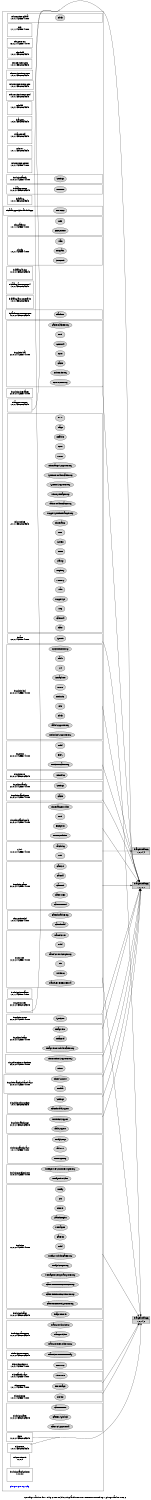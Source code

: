 digraph configuration {
    size="7.5,10";
    rankdir=LR;
    ranksep=".50 equally";
    concentrate=true;
    compound=true;
    label="\nConfiguration for ti.ipc.tests/bin/ti_platforms_evmDRA7XX_dsp1/ping_tasks.xe66"
  node [font=Helvetica, fontsize=14, fontcolor=black];  subgraph cluster0 {label=""; __cfg [label="ping_rpmsg.cfg", color=white, fontcolor=blue];
    node [font=Helvetica, fontsize=10];    subgraph cluster1 {
        label="";
        xdc_services_global__top [shape=box,label="xdc.services.global\n1,0,0,1442558741000", color=white];
        xdc_services_global__bot [shape=point,label="", style=invis];
        xdc_services_global_Clock [style=filled,fillcolor=lightgray, label="Clock"];
        xdc_services_global__top -> xdc_services_global_Clock[style=invis];
        xdc_services_global_Clock -> xdc_services_global__bot[style=invis];
    }
    subgraph cluster2 {
        label="";
        xdc__top [shape=box,label="xdc\n1,1,1,1442558741000", color=white];
        xdc__bot [shape=point,label="", style=invis];
    }
    subgraph cluster3 {
        label="";
        xdc_corevers__top [shape=box,label="xdc.corevers\n16,0,2,1442558741000", color=white];
    }
    subgraph cluster4 {
        label="";
        xdc_shelf__top [shape=box,label="xdc.shelf\n1,0,0,1435020649348", color=white];
    }
    subgraph cluster5 {
        label="";
        xdc_services_spec__top [shape=box,label="xdc.services.spec\n1,0,0,1435020649348", color=white];
    }
    subgraph cluster6 {
        label="";
        xdc_services_intern_xsr__top [shape=box,label="xdc.services.intern.xsr\n1,0,0,1435020649348", color=white];
    }
    subgraph cluster7 {
        label="";
        xdc_services_intern_gen__top [shape=box,label="xdc.services.intern.gen\n1,0,0,1435020649348", color=white];
    }
    subgraph cluster8 {
        label="";
        xdc_services_intern_cmd__top [shape=box,label="xdc.services.intern.cmd\n1,0,0,1435020649348", color=white];
    }
    subgraph cluster9 {
        label="";
        xdc_bld__top [shape=box,label="xdc.bld\n1,0,2,1435020649348", color=white];
        xdc_bld__bot [shape=point,label="", style=invis];
    }
    subgraph cluster10 {
        label="";
        ti_targets__top [shape=box,label="ti.targets\n1,0,3,1435020649348", color=white];
        ti_targets__bot [shape=point,label="", style=invis];
    }
    subgraph cluster11 {
        label="";
        ti_targets_elf__top [shape=box,label="ti.targets.elf\n1,0,0,1435020649348", color=white];
        ti_targets_elf__bot [shape=point,label="", style=invis];
    }
    subgraph cluster12 {
        label="";
        xdc_rov__top [shape=box,label="xdc.rov\n1,0,1,1435020649348", color=white];
        xdc_rov__bot [shape=point,label="", style=invis];
    }
    subgraph cluster13 {
        label="";
        xdc_services_getset__top [shape=box,label="xdc.services.getset\n1,0,0,1442558741000", color=white];
        xdc_services_getset__bot [shape=point,label="", style=invis];
    }
    subgraph cluster14 {
        label="";
        ti_sdo_ipc_family__top [shape=box,label="ti.sdo.ipc.family\n1,0,0,0,1442558741000", color=white];
        ti_sdo_ipc_family__bot [shape=point,label="", style=invis];
        ti_sdo_ipc_family_Settings [style=filled,fillcolor=lightgray, label="Settings"];
        ti_sdo_ipc_family__top -> ti_sdo_ipc_family_Settings[style=invis];
        ti_sdo_ipc_family_Settings -> ti_sdo_ipc_family__bot[style=invis];
    }
    subgraph cluster15 {
        label="";
        ti_catalog_c6000__top [shape=box,label="ti.catalog.c6000\n1,0,0,0,1435020649348", color=white];
        ti_catalog_c6000__bot [shape=point,label="", style=invis];
        ti_catalog_c6000_DRA7XX [style=filled,fillcolor=lightgray, label="DRA7XX"];
        ti_catalog_c6000__top -> ti_catalog_c6000_DRA7XX[style=invis];
        ti_catalog_c6000_DRA7XX -> ti_catalog_c6000__bot[style=invis];
    }
    subgraph cluster16 {
        label="";
        ti_catalog__top [shape=box,label="ti.catalog\n1,0,0,1435020649348", color=white];
    }
    subgraph cluster17 {
        label="";
        ti_catalog_peripherals_hdvicp2__top [shape=box,label="ti.catalog.peripherals.hdvicp2\n", color=white];
        ti_catalog_peripherals_hdvicp2__bot [shape=point,label="", style=invis];
        ti_catalog_peripherals_hdvicp2_HDVICP2 [style=filled,fillcolor=lightgray, label="HDVICP2"];
        ti_catalog_peripherals_hdvicp2__top -> ti_catalog_peripherals_hdvicp2_HDVICP2[style=invis];
        ti_catalog_peripherals_hdvicp2_HDVICP2 -> ti_catalog_peripherals_hdvicp2__bot[style=invis];
    }
    subgraph cluster18 {
        label="";
        xdc_platform__top [shape=box,label="xdc.platform\n1,0,1,1442558741000", color=white];
        xdc_platform__bot [shape=point,label="", style=invis];
        xdc_platform_ExeContext [style=filled,fillcolor=lightgray, label="ExeContext"];
        xdc_platform__top -> xdc_platform_ExeContext[style=invis];
        xdc_platform_ExeContext -> xdc_platform__bot[style=invis];
        xdc_platform_Utils [style=filled,fillcolor=lightgray, label="Utils"];
        xdc_platform__top -> xdc_platform_Utils[style=invis];
        xdc_platform_Utils -> xdc_platform__bot[style=invis];
    }
    subgraph cluster19 {
        label="";
        xdc_cfg__top [shape=box,label="xdc.cfg\n1,0,2,1442558741000", color=white];
        xdc_cfg__bot [shape=point,label="", style=invis];
        xdc_cfg_Program [style=filled,fillcolor=lightgray, label="Program"];
        xdc_cfg__top -> xdc_cfg_Program[style=invis];
        xdc_cfg_Program -> xdc_cfg__bot[style=invis];
        xdc_cfg_Main [style=filled,fillcolor=lightgray, label="Main"];
        xdc_cfg__top -> xdc_cfg_Main[style=invis];
        xdc_cfg_Main -> xdc_cfg__bot[style=invis];
        xdc_cfg_SourceDir [style=filled,fillcolor=lightgray, label="SourceDir"];
        xdc_cfg__top -> xdc_cfg_SourceDir[style=invis];
        xdc_cfg_SourceDir -> xdc_cfg__bot[style=invis];
    }
    subgraph cluster20 {
        label="";
        ti_catalog_arp32__top [shape=box,label="ti.catalog.arp32\n1,0,0,0,1435020649348", color=white];
        ti_catalog_arp32__bot [shape=point,label="", style=invis];
    }
    subgraph cluster21 {
        label="";
        ti_catalog_arm_cortexm4__top [shape=box,label="ti.catalog.arm.cortexm4\n1,0,0,1435020649348", color=white];
        ti_catalog_arm_cortexm4__bot [shape=point,label="", style=invis];
    }
    subgraph cluster22 {
        label="";
        ti_catalog_arm_cortexa15__top [shape=box,label="ti.catalog.arm.cortexa15\n1,0,0,1435020649348", color=white];
        ti_catalog_arm_cortexa15__bot [shape=point,label="", style=invis];
    }
    subgraph cluster23 {
        label="";
        ti_platforms_evmDRA7XX__top [shape=box,label="ti.platforms.evmDRA7XX\n1,0,0,0,1435020649348", color=white];
        ti_platforms_evmDRA7XX__bot [shape=point,label="", style=invis];
        ti_platforms_evmDRA7XX_Platform [style=filled,fillcolor=lightgray, label="Platform"];
        ti_platforms_evmDRA7XX__top -> ti_platforms_evmDRA7XX_Platform[style=invis];
        ti_platforms_evmDRA7XX_Platform -> ti_platforms_evmDRA7XX__bot[style=invis];
    }
    subgraph cluster24 {
        label="";
        ti_sysbios_hal__top [shape=box,label="ti.sysbios.hal\n2,0,0,0,1442558741000", color=white];
        ti_sysbios_hal__bot [shape=point,label="", style=invis];
        ti_sysbios_hal_Cache [style=filled,fillcolor=lightgray, label="Cache"];
        ti_sysbios_hal__top -> ti_sysbios_hal_Cache[style=invis];
        ti_sysbios_hal_Cache -> ti_sysbios_hal__bot[style=invis];
        ti_sysbios_hal_Core [style=filled,fillcolor=lightgray, label="Core"];
        ti_sysbios_hal__top -> ti_sysbios_hal_Core[style=invis];
        ti_sysbios_hal_Core -> ti_sysbios_hal__bot[style=invis];
        ti_sysbios_hal_CoreNull [style=filled,fillcolor=lightgray, label="CoreNull"];
        ti_sysbios_hal__top -> ti_sysbios_hal_CoreNull[style=invis];
        ti_sysbios_hal_CoreNull -> ti_sysbios_hal__bot[style=invis];
        ti_sysbios_hal_Hwi [style=filled,fillcolor=lightgray, label="Hwi"];
        ti_sysbios_hal__top -> ti_sysbios_hal_Hwi[style=invis];
        ti_sysbios_hal_Hwi -> ti_sysbios_hal__bot[style=invis];
        ti_sysbios_hal_Cache_CacheProxy [style=filled,fillcolor=lightgray, label="Cache_CacheProxy"];
        ti_sysbios_hal__top -> ti_sysbios_hal_Cache_CacheProxy[style=invis];
        ti_sysbios_hal_Cache_CacheProxy -> ti_sysbios_hal__bot[style=invis];
        ti_sysbios_hal_Core_CoreProxy [style=filled,fillcolor=lightgray, label="Core_CoreProxy"];
        ti_sysbios_hal__top -> ti_sysbios_hal_Core_CoreProxy[style=invis];
        ti_sysbios_hal_Core_CoreProxy -> ti_sysbios_hal__bot[style=invis];
        ti_sysbios_hal_Hwi_HwiProxy [style=filled,fillcolor=lightgray, label="Hwi_HwiProxy"];
        ti_sysbios_hal__top -> ti_sysbios_hal_Hwi_HwiProxy[style=invis];
        ti_sysbios_hal_Hwi_HwiProxy -> ti_sysbios_hal__bot[style=invis];
    }
    subgraph cluster25 {
        label="";
        ti_sysbios_interfaces__top [shape=box,label="ti.sysbios.interfaces\n2,0,0,0,1442558741000", color=white];
    }
    subgraph cluster26 {
        label="";
        xdc_runtime__top [shape=box,label="xdc.runtime\n2,1,0,1435020649348", color=white];
        xdc_runtime__bot [shape=point,label="", style=invis];
        xdc_runtime_Assert [style=filled,fillcolor=lightgray, label="Assert"];
        xdc_runtime__top -> xdc_runtime_Assert[style=invis];
        xdc_runtime_Assert -> xdc_runtime__bot[style=invis];
        xdc_runtime_Core [style=filled,fillcolor=lightgray, label="Core"];
        xdc_runtime__top -> xdc_runtime_Core[style=invis];
        xdc_runtime_Core -> xdc_runtime__bot[style=invis];
        xdc_runtime_Defaults [style=filled,fillcolor=lightgray, label="Defaults"];
        xdc_runtime__top -> xdc_runtime_Defaults[style=invis];
        xdc_runtime_Defaults -> xdc_runtime__bot[style=invis];
        xdc_runtime_Diags [style=filled,fillcolor=lightgray, label="Diags"];
        xdc_runtime__top -> xdc_runtime_Diags[style=invis];
        xdc_runtime_Diags -> xdc_runtime__bot[style=invis];
        xdc_runtime_Error [style=filled,fillcolor=lightgray, label="Error"];
        xdc_runtime__top -> xdc_runtime_Error[style=invis];
        xdc_runtime_Error -> xdc_runtime__bot[style=invis];
        xdc_runtime_Gate [style=filled,fillcolor=lightgray, label="Gate"];
        xdc_runtime__top -> xdc_runtime_Gate[style=invis];
        xdc_runtime_Gate -> xdc_runtime__bot[style=invis];
        xdc_runtime_GateNull [style=filled,fillcolor=lightgray, label="GateNull"];
        xdc_runtime__top -> xdc_runtime_GateNull[style=invis];
        xdc_runtime_GateNull -> xdc_runtime__bot[style=invis];
        xdc_runtime_Log [style=filled,fillcolor=lightgray, label="Log"];
        xdc_runtime__top -> xdc_runtime_Log[style=invis];
        xdc_runtime_Log -> xdc_runtime__bot[style=invis];
        xdc_runtime_LoggerSys [style=filled,fillcolor=lightgray, label="LoggerSys"];
        xdc_runtime__top -> xdc_runtime_LoggerSys[style=invis];
        xdc_runtime_LoggerSys -> xdc_runtime__bot[style=invis];
        xdc_runtime_Main [style=filled,fillcolor=lightgray, label="Main"];
        xdc_runtime__top -> xdc_runtime_Main[style=invis];
        xdc_runtime_Main -> xdc_runtime__bot[style=invis];
        xdc_runtime_Memory [style=filled,fillcolor=lightgray, label="Memory"];
        xdc_runtime__top -> xdc_runtime_Memory[style=invis];
        xdc_runtime_Memory -> xdc_runtime__bot[style=invis];
        xdc_runtime_Registry [style=filled,fillcolor=lightgray, label="Registry"];
        xdc_runtime__top -> xdc_runtime_Registry[style=invis];
        xdc_runtime_Registry -> xdc_runtime__bot[style=invis];
        xdc_runtime_Startup [style=filled,fillcolor=lightgray, label="Startup"];
        xdc_runtime__top -> xdc_runtime_Startup[style=invis];
        xdc_runtime_Startup -> xdc_runtime__bot[style=invis];
        xdc_runtime_Reset [style=filled,fillcolor=lightgray, label="Reset"];
        xdc_runtime__top -> xdc_runtime_Reset[style=invis];
        xdc_runtime_Reset -> xdc_runtime__bot[style=invis];
        xdc_runtime_System [style=filled,fillcolor=lightgray, label="System"];
        xdc_runtime__top -> xdc_runtime_System[style=invis];
        xdc_runtime_System -> xdc_runtime__bot[style=invis];
        xdc_runtime_Text [style=filled,fillcolor=lightgray, label="Text"];
        xdc_runtime__top -> xdc_runtime_Text[style=invis];
        xdc_runtime_Text -> xdc_runtime__bot[style=invis];
        xdc_runtime_Timestamp [style=filled,fillcolor=lightgray, label="Timestamp"];
        xdc_runtime__top -> xdc_runtime_Timestamp[style=invis];
        xdc_runtime_Timestamp -> xdc_runtime__bot[style=invis];
        xdc_runtime_LoggerSys_TimestampProxy [style=filled,fillcolor=lightgray, label="LoggerSys_TimestampProxy"];
        xdc_runtime__top -> xdc_runtime_LoggerSys_TimestampProxy[style=invis];
        xdc_runtime_LoggerSys_TimestampProxy -> xdc_runtime__bot[style=invis];
        xdc_runtime_Main_Module_GateProxy [style=filled,fillcolor=lightgray, label="Main_Module_GateProxy"];
        xdc_runtime__top -> xdc_runtime_Main_Module_GateProxy[style=invis];
        xdc_runtime_Main_Module_GateProxy -> xdc_runtime__bot[style=invis];
        xdc_runtime_Memory_HeapProxy [style=filled,fillcolor=lightgray, label="Memory_HeapProxy"];
        xdc_runtime__top -> xdc_runtime_Memory_HeapProxy[style=invis];
        xdc_runtime_Memory_HeapProxy -> xdc_runtime__bot[style=invis];
        xdc_runtime_System_SupportProxy [style=filled,fillcolor=lightgray, label="System_SupportProxy"];
        xdc_runtime__top -> xdc_runtime_System_SupportProxy[style=invis];
        xdc_runtime_System_SupportProxy -> xdc_runtime__bot[style=invis];
        xdc_runtime_System_Module_GateProxy [style=filled,fillcolor=lightgray, label="System_Module_GateProxy"];
        xdc_runtime__top -> xdc_runtime_System_Module_GateProxy[style=invis];
        xdc_runtime_System_Module_GateProxy -> xdc_runtime__bot[style=invis];
        xdc_runtime_Timestamp_SupportProxy [style=filled,fillcolor=lightgray, label="Timestamp_SupportProxy"];
        xdc_runtime__top -> xdc_runtime_Timestamp_SupportProxy[style=invis];
        xdc_runtime_Timestamp_SupportProxy -> xdc_runtime__bot[style=invis];
    }
    subgraph cluster27 {
        label="";
        ti_trace__top [shape=box,label="ti.trace\n0,0,0,1442558741000", color=white];
        ti_trace__bot [shape=point,label="", style=invis];
        ti_trace_SysMin [style=filled,fillcolor=lightgray, label="SysMin"];
        ti_trace__top -> ti_trace_SysMin[style=invis];
        ti_trace_SysMin -> ti_trace__bot[style=invis];
    }
    subgraph cluster28 {
        label="";
        ti_sysbios_knl__top [shape=box,label="ti.sysbios.knl\n2,0,0,0,1442558741000", color=white];
        ti_sysbios_knl__bot [shape=point,label="", style=invis];
        ti_sysbios_knl_Clock [style=filled,fillcolor=lightgray, label="Clock"];
        ti_sysbios_knl__top -> ti_sysbios_knl_Clock[style=invis];
        ti_sysbios_knl_Clock -> ti_sysbios_knl__bot[style=invis];
        ti_sysbios_knl_Idle [style=filled,fillcolor=lightgray, label="Idle"];
        ti_sysbios_knl__top -> ti_sysbios_knl_Idle[style=invis];
        ti_sysbios_knl_Idle -> ti_sysbios_knl__bot[style=invis];
        ti_sysbios_knl_Intrinsics [style=filled,fillcolor=lightgray, label="Intrinsics"];
        ti_sysbios_knl__top -> ti_sysbios_knl_Intrinsics[style=invis];
        ti_sysbios_knl_Intrinsics -> ti_sysbios_knl__bot[style=invis];
        ti_sysbios_knl_Queue [style=filled,fillcolor=lightgray, label="Queue"];
        ti_sysbios_knl__top -> ti_sysbios_knl_Queue[style=invis];
        ti_sysbios_knl_Queue -> ti_sysbios_knl__bot[style=invis];
        ti_sysbios_knl_Semaphore [style=filled,fillcolor=lightgray, label="Semaphore"];
        ti_sysbios_knl__top -> ti_sysbios_knl_Semaphore[style=invis];
        ti_sysbios_knl_Semaphore -> ti_sysbios_knl__bot[style=invis];
        ti_sysbios_knl_Swi [style=filled,fillcolor=lightgray, label="Swi"];
        ti_sysbios_knl__top -> ti_sysbios_knl_Swi[style=invis];
        ti_sysbios_knl_Swi -> ti_sysbios_knl__bot[style=invis];
        ti_sysbios_knl_Task [style=filled,fillcolor=lightgray, label="Task"];
        ti_sysbios_knl__top -> ti_sysbios_knl_Task[style=invis];
        ti_sysbios_knl_Task -> ti_sysbios_knl__bot[style=invis];
        ti_sysbios_knl_Clock_TimerProxy [style=filled,fillcolor=lightgray, label="Clock_TimerProxy"];
        ti_sysbios_knl__top -> ti_sysbios_knl_Clock_TimerProxy[style=invis];
        ti_sysbios_knl_Clock_TimerProxy -> ti_sysbios_knl__bot[style=invis];
        ti_sysbios_knl_Intrinsics_SupportProxy [style=filled,fillcolor=lightgray, label="Intrinsics_SupportProxy"];
        ti_sysbios_knl__top -> ti_sysbios_knl_Intrinsics_SupportProxy[style=invis];
        ti_sysbios_knl_Intrinsics_SupportProxy -> ti_sysbios_knl__bot[style=invis];
        ti_sysbios_knl_Task_SupportProxy [style=filled,fillcolor=lightgray, label="Task_SupportProxy"];
        ti_sysbios_knl__top -> ti_sysbios_knl_Task_SupportProxy[style=invis];
        ti_sysbios_knl_Task_SupportProxy -> ti_sysbios_knl__bot[style=invis];
    }
    subgraph cluster29 {
        label="";
        ti_sysbios__top [shape=box,label="ti.sysbios\n2,0,0,0,1442558741000", color=white];
        ti_sysbios__bot [shape=point,label="", style=invis];
        ti_sysbios_BIOS [style=filled,fillcolor=lightgray, label="BIOS"];
        ti_sysbios__top -> ti_sysbios_BIOS[style=invis];
        ti_sysbios_BIOS -> ti_sysbios__bot[style=invis];
        ti_sysbios_Build [style=filled,fillcolor=lightgray, label="Build"];
        ti_sysbios__top -> ti_sysbios_Build[style=invis];
        ti_sysbios_Build -> ti_sysbios__bot[style=invis];
        ti_sysbios_BIOS_RtsGateProxy [style=filled,fillcolor=lightgray, label="BIOS_RtsGateProxy"];
        ti_sysbios__top -> ti_sysbios_BIOS_RtsGateProxy[style=invis];
        ti_sysbios_BIOS_RtsGateProxy -> ti_sysbios__bot[style=invis];
    }
    subgraph cluster30 {
        label="";
        ti_sysbios_rts__top [shape=box,label="ti.sysbios.rts\n2,0,0,0,1435020649348", color=white];
        ti_sysbios_rts__bot [shape=point,label="", style=invis];
        ti_sysbios_rts_MemAlloc [style=filled,fillcolor=lightgray, label="MemAlloc"];
        ti_sysbios_rts__top -> ti_sysbios_rts_MemAlloc[style=invis];
        ti_sysbios_rts_MemAlloc -> ti_sysbios_rts__bot[style=invis];
    }
    subgraph cluster31 {
        label="";
        ti_sysbios_family__top [shape=box,label="ti.sysbios.family\n2,0,0,0,1442558741000", color=white];
        ti_sysbios_family__bot [shape=point,label="", style=invis];
        ti_sysbios_family_Settings [style=filled,fillcolor=lightgray, label="Settings"];
        ti_sysbios_family__top -> ti_sysbios_family_Settings[style=invis];
        ti_sysbios_family_Settings -> ti_sysbios_family__bot[style=invis];
    }
    subgraph cluster32 {
        label="";
        ti_targets_rts6000__top [shape=box,label="ti.targets.rts6000\n1,0,0,1435020649348", color=white];
        ti_targets_rts6000__bot [shape=point,label="", style=invis];
    }
    subgraph cluster33 {
        label="";
        ti_sysbios_family_c66__top [shape=box,label="ti.sysbios.family.c66\n2,0,0,0,1442558741000", color=white];
        ti_sysbios_family_c66__bot [shape=point,label="", style=invis];
        ti_sysbios_family_c66_Cache [style=filled,fillcolor=lightgray, label="Cache"];
        ti_sysbios_family_c66__top -> ti_sysbios_family_c66_Cache[style=invis];
        ti_sysbios_family_c66_Cache -> ti_sysbios_family_c66__bot[style=invis];
    }
    subgraph cluster34 {
        label="";
        ti_sysbios_family_c64p__top [shape=box,label="ti.sysbios.family.c64p\n2,0,0,0,1442558741000", color=white];
        ti_sysbios_family_c64p__bot [shape=point,label="", style=invis];
        ti_sysbios_family_c64p_EventCombiner [style=filled,fillcolor=lightgray, label="EventCombiner"];
        ti_sysbios_family_c64p__top -> ti_sysbios_family_c64p_EventCombiner[style=invis];
        ti_sysbios_family_c64p_EventCombiner -> ti_sysbios_family_c64p__bot[style=invis];
        ti_sysbios_family_c64p_Exception [style=filled,fillcolor=lightgray, label="Exception"];
        ti_sysbios_family_c64p__top -> ti_sysbios_family_c64p_Exception[style=invis];
        ti_sysbios_family_c64p_Exception -> ti_sysbios_family_c64p__bot[style=invis];
        ti_sysbios_family_c64p_Hwi [style=filled,fillcolor=lightgray, label="Hwi"];
        ti_sysbios_family_c64p__top -> ti_sysbios_family_c64p_Hwi[style=invis];
        ti_sysbios_family_c64p_Hwi -> ti_sysbios_family_c64p__bot[style=invis];
        ti_sysbios_family_c64p_TimestampProvider [style=filled,fillcolor=lightgray, label="TimestampProvider"];
        ti_sysbios_family_c64p__top -> ti_sysbios_family_c64p_TimestampProvider[style=invis];
        ti_sysbios_family_c64p_TimestampProvider -> ti_sysbios_family_c64p__bot[style=invis];
    }
    subgraph cluster35 {
        label="";
        ti_deh__top [shape=box,label="ti.deh\n1,0,0,0,1442558741000", color=white];
        ti_deh__bot [shape=point,label="", style=invis];
        ti_deh_Deh [style=filled,fillcolor=lightgray, label="Deh"];
        ti_deh__top -> ti_deh_Deh[style=invis];
        ti_deh_Deh -> ti_deh__bot[style=invis];
        ti_deh_Watchdog [style=filled,fillcolor=lightgray, label="Watchdog"];
        ti_deh__top -> ti_deh_Watchdog[style=invis];
        ti_deh_Watchdog -> ti_deh__bot[style=invis];
    }
    subgraph cluster36 {
        label="";
        ti_sysbios_gates__top [shape=box,label="ti.sysbios.gates\n2,0,0,0,1442558741000", color=white];
        ti_sysbios_gates__bot [shape=point,label="", style=invis];
        ti_sysbios_gates_GateHwi [style=filled,fillcolor=lightgray, label="GateHwi"];
        ti_sysbios_gates__top -> ti_sysbios_gates_GateHwi[style=invis];
        ti_sysbios_gates_GateHwi -> ti_sysbios_gates__bot[style=invis];
        ti_sysbios_gates_GateAll [style=filled,fillcolor=lightgray, label="GateAll"];
        ti_sysbios_gates__top -> ti_sysbios_gates_GateAll[style=invis];
        ti_sysbios_gates_GateAll -> ti_sysbios_gates__bot[style=invis];
        ti_sysbios_gates_GateSwi [style=filled,fillcolor=lightgray, label="GateSwi"];
        ti_sysbios_gates__top -> ti_sysbios_gates_GateSwi[style=invis];
        ti_sysbios_gates_GateSwi -> ti_sysbios_gates__bot[style=invis];
        ti_sysbios_gates_GateMutexPri [style=filled,fillcolor=lightgray, label="GateMutexPri"];
        ti_sysbios_gates__top -> ti_sysbios_gates_GateMutexPri[style=invis];
        ti_sysbios_gates_GateMutexPri -> ti_sysbios_gates__bot[style=invis];
        ti_sysbios_gates_GateMutex [style=filled,fillcolor=lightgray, label="GateMutex"];
        ti_sysbios_gates__top -> ti_sysbios_gates_GateMutex[style=invis];
        ti_sysbios_gates_GateMutex -> ti_sysbios_gates__bot[style=invis];
    }
    subgraph cluster37 {
        label="";
        xdc_runtime_knl__top [shape=box,label="xdc.runtime.knl\n1,0,0,1442558741000", color=white];
        xdc_runtime_knl__bot [shape=point,label="", style=invis];
        xdc_runtime_knl_GateThread [style=filled,fillcolor=lightgray, label="GateThread"];
        xdc_runtime_knl__top -> xdc_runtime_knl_GateThread[style=invis];
        xdc_runtime_knl_GateThread -> xdc_runtime_knl__bot[style=invis];
        xdc_runtime_knl_GateThread_Proxy [style=filled,fillcolor=lightgray, label="GateThread_Proxy"];
        xdc_runtime_knl__top -> xdc_runtime_knl_GateThread_Proxy[style=invis];
        xdc_runtime_knl_GateThread_Proxy -> xdc_runtime_knl__bot[style=invis];
    }
    subgraph cluster38 {
        label="";
        ti_sdo_utils__top [shape=box,label="ti.sdo.utils\n1,0,0,0,1442558741000", color=white];
        ti_sdo_utils__bot [shape=point,label="", style=invis];
        ti_sdo_utils_Build [style=filled,fillcolor=lightgray, label="Build"];
        ti_sdo_utils__top -> ti_sdo_utils_Build[style=invis];
        ti_sdo_utils_Build -> ti_sdo_utils__bot[style=invis];
        ti_sdo_utils_NameServer [style=filled,fillcolor=lightgray, label="NameServer"];
        ti_sdo_utils__top -> ti_sdo_utils_NameServer[style=invis];
        ti_sdo_utils_NameServer -> ti_sdo_utils__bot[style=invis];
        ti_sdo_utils_NameServerRemoteNull [style=filled,fillcolor=lightgray, label="NameServerRemoteNull"];
        ti_sdo_utils__top -> ti_sdo_utils_NameServerRemoteNull[style=invis];
        ti_sdo_utils_NameServerRemoteNull -> ti_sdo_utils__bot[style=invis];
        ti_sdo_utils_MultiProc [style=filled,fillcolor=lightgray, label="MultiProc"];
        ti_sdo_utils__top -> ti_sdo_utils_MultiProc[style=invis];
        ti_sdo_utils_MultiProc -> ti_sdo_utils__bot[style=invis];
        ti_sdo_utils_List [style=filled,fillcolor=lightgray, label="List"];
        ti_sdo_utils__top -> ti_sdo_utils_List[style=invis];
        ti_sdo_utils_List -> ti_sdo_utils__bot[style=invis];
        ti_sdo_utils_NameServer_SetupProxy [style=filled,fillcolor=lightgray, label="NameServer_SetupProxy"];
        ti_sdo_utils__top -> ti_sdo_utils_NameServer_SetupProxy[style=invis];
        ti_sdo_utils_NameServer_SetupProxy -> ti_sdo_utils__bot[style=invis];
    }
    subgraph cluster39 {
        label="";
        ti_sdo_ipc_interfaces__top [shape=box,label="ti.sdo.ipc.interfaces\n1,0,1,1442558741000", color=white];
    }
    subgraph cluster40 {
        label="";
        ti_sysbios_syncs__top [shape=box,label="ti.sysbios.syncs\n2,0,0,0,1442558741000", color=white];
        ti_sysbios_syncs__bot [shape=point,label="", style=invis];
        ti_sysbios_syncs_SyncSem [style=filled,fillcolor=lightgray, label="SyncSem"];
        ti_sysbios_syncs__top -> ti_sysbios_syncs_SyncSem[style=invis];
        ti_sysbios_syncs_SyncSem -> ti_sysbios_syncs__bot[style=invis];
    }
    subgraph cluster41 {
        label="";
        ti_sysbios_heaps__top [shape=box,label="ti.sysbios.heaps\n2,0,0,0,1442558741000", color=white];
        ti_sysbios_heaps__bot [shape=point,label="", style=invis];
        ti_sysbios_heaps_HeapBuf [style=filled,fillcolor=lightgray, label="HeapBuf"];
        ti_sysbios_heaps__top -> ti_sysbios_heaps_HeapBuf[style=invis];
        ti_sysbios_heaps_HeapBuf -> ti_sysbios_heaps__bot[style=invis];
        ti_sysbios_heaps_HeapMem [style=filled,fillcolor=lightgray, label="HeapMem"];
        ti_sysbios_heaps__top -> ti_sysbios_heaps_HeapMem[style=invis];
        ti_sysbios_heaps_HeapMem -> ti_sysbios_heaps__bot[style=invis];
        ti_sysbios_heaps_HeapMem_Module_GateProxy [style=filled,fillcolor=lightgray, label="HeapMem_Module_GateProxy"];
        ti_sysbios_heaps__top -> ti_sysbios_heaps_HeapMem_Module_GateProxy[style=invis];
        ti_sysbios_heaps_HeapMem_Module_GateProxy -> ti_sysbios_heaps__bot[style=invis];
    }
    subgraph cluster42 {
        label="";
        ti_sysbios_timers_dmtimer__top [shape=box,label="ti.sysbios.timers.dmtimer\n2,0,0,0,1442558741000", color=white];
        ti_sysbios_timers_dmtimer__bot [shape=point,label="", style=invis];
        ti_sysbios_timers_dmtimer_Timer [style=filled,fillcolor=lightgray, label="Timer"];
        ti_sysbios_timers_dmtimer__top -> ti_sysbios_timers_dmtimer_Timer[style=invis];
        ti_sysbios_timers_dmtimer_Timer -> ti_sysbios_timers_dmtimer__bot[style=invis];
        ti_sysbios_timers_dmtimer_Timer_TimerSupportProxy [style=filled,fillcolor=lightgray, label="Timer_TimerSupportProxy"];
        ti_sysbios_timers_dmtimer__top -> ti_sysbios_timers_dmtimer_Timer_TimerSupportProxy[style=invis];
        ti_sysbios_timers_dmtimer_Timer_TimerSupportProxy -> ti_sysbios_timers_dmtimer__bot[style=invis];
    }
    subgraph cluster43 {
        label="";
        ti_sysbios_family_shared_vayu__top [shape=box,label="ti.sysbios.family.shared.vayu\n2,0,0,0,1442558741000", color=white];
        ti_sysbios_family_shared_vayu__bot [shape=point,label="", style=invis];
        ti_sysbios_family_shared_vayu_IntXbar [style=filled,fillcolor=lightgray, label="IntXbar"];
        ti_sysbios_family_shared_vayu__top -> ti_sysbios_family_shared_vayu_IntXbar[style=invis];
        ti_sysbios_family_shared_vayu_IntXbar -> ti_sysbios_family_shared_vayu__bot[style=invis];
        ti_sysbios_family_shared_vayu_TimerSupport [style=filled,fillcolor=lightgray, label="TimerSupport"];
        ti_sysbios_family_shared_vayu__top -> ti_sysbios_family_shared_vayu_TimerSupport[style=invis];
        ti_sysbios_family_shared_vayu_TimerSupport -> ti_sysbios_family_shared_vayu__bot[style=invis];
    }
    subgraph cluster44 {
        label="";
        ti_sysbios_xdcruntime__top [shape=box,label="ti.sysbios.xdcruntime\n1,0,0,1435020649348", color=white];
        ti_sysbios_xdcruntime__bot [shape=point,label="", style=invis];
        ti_sysbios_xdcruntime_GateThreadSupport [style=filled,fillcolor=lightgray, label="GateThreadSupport"];
        ti_sysbios_xdcruntime__top -> ti_sysbios_xdcruntime_GateThreadSupport[style=invis];
        ti_sysbios_xdcruntime_GateThreadSupport -> ti_sysbios_xdcruntime__bot[style=invis];
        ti_sysbios_xdcruntime_Settings [style=filled,fillcolor=lightgray, label="Settings"];
        ti_sysbios_xdcruntime__top -> ti_sysbios_xdcruntime_Settings[style=invis];
        ti_sysbios_xdcruntime_Settings -> ti_sysbios_xdcruntime__bot[style=invis];
    }
    subgraph cluster45 {
        label="";
        ti_sysbios_family_c62__top [shape=box,label="ti.sysbios.family.c62\n2,0,0,0,1435020649348", color=white];
        ti_sysbios_family_c62__bot [shape=point,label="", style=invis];
        ti_sysbios_family_c62_TaskSupport [style=filled,fillcolor=lightgray, label="TaskSupport"];
        ti_sysbios_family_c62__top -> ti_sysbios_family_c62_TaskSupport[style=invis];
        ti_sysbios_family_c62_TaskSupport -> ti_sysbios_family_c62__bot[style=invis];
        ti_sysbios_family_c62_IntrinsicsSupport [style=filled,fillcolor=lightgray, label="IntrinsicsSupport"];
        ti_sysbios_family_c62__top -> ti_sysbios_family_c62_IntrinsicsSupport[style=invis];
        ti_sysbios_family_c62_IntrinsicsSupport -> ti_sysbios_family_c62__bot[style=invis];
    }
    subgraph cluster46 {
        label="";
        ti_pm__top [shape=box,label="ti.pm\n1,0,0,0,1435020649348", color=white];
    }
    subgraph cluster47 {
        label="";
        ti_sysbios_utils__top [shape=box,label="ti.sysbios.utils\n2,0,0,0,1435020649348", color=white];
        ti_sysbios_utils__bot [shape=point,label="", style=invis];
    }
    subgraph cluster48 {
        label="";
        ti_sdo_ipc_family_vayu__top [shape=box,label="ti.sdo.ipc.family.vayu\n1,0,1,1442558741000", color=white];
        ti_sdo_ipc_family_vayu__bot [shape=point,label="", style=invis];
        ti_sdo_ipc_family_vayu_TableInit [style=filled,fillcolor=lightgray, label="TableInit"];
        ti_sdo_ipc_family_vayu__top -> ti_sdo_ipc_family_vayu_TableInit[style=invis];
        ti_sdo_ipc_family_vayu_TableInit -> ti_sdo_ipc_family_vayu__bot[style=invis];
        ti_sdo_ipc_family_vayu_NotifySetup [style=filled,fillcolor=lightgray, label="NotifySetup"];
        ti_sdo_ipc_family_vayu__top -> ti_sdo_ipc_family_vayu_NotifySetup[style=invis];
        ti_sdo_ipc_family_vayu_NotifySetup -> ti_sdo_ipc_family_vayu__bot[style=invis];
        ti_sdo_ipc_family_vayu_InterruptDsp [style=filled,fillcolor=lightgray, label="InterruptDsp"];
        ti_sdo_ipc_family_vayu__top -> ti_sdo_ipc_family_vayu_InterruptDsp[style=invis];
        ti_sdo_ipc_family_vayu_InterruptDsp -> ti_sdo_ipc_family_vayu__bot[style=invis];
    }
    subgraph cluster49 {
        label="";
        ti_sdo_ipc_notifyDrivers__top [shape=box,label="ti.sdo.ipc.notifyDrivers\n1,0,0,0,1442558741000", color=white];
        ti_sdo_ipc_notifyDrivers__bot [shape=point,label="", style=invis];
        ti_sdo_ipc_notifyDrivers_NotifyDriverShm [style=filled,fillcolor=lightgray, label="NotifyDriverShm"];
        ti_sdo_ipc_notifyDrivers__top -> ti_sdo_ipc_notifyDrivers_NotifyDriverShm[style=invis];
        ti_sdo_ipc_notifyDrivers_NotifyDriverShm -> ti_sdo_ipc_notifyDrivers__bot[style=invis];
        ti_sdo_ipc_notifyDrivers_NotifyDriverShm_InterruptProxy [style=filled,fillcolor=lightgray, label="NotifyDriverShm_InterruptProxy"];
        ti_sdo_ipc_notifyDrivers__top -> ti_sdo_ipc_notifyDrivers_NotifyDriverShm_InterruptProxy[style=invis];
        ti_sdo_ipc_notifyDrivers_NotifyDriverShm_InterruptProxy -> ti_sdo_ipc_notifyDrivers__bot[style=invis];
    }
    subgraph cluster50 {
        label="";
        ti_sdo_ipc__top [shape=box,label="ti.sdo.ipc\n1,0,0,0,1442558741000", color=white];
        ti_sdo_ipc__bot [shape=point,label="", style=invis];
        ti_sdo_ipc_Build [style=filled,fillcolor=lightgray, label="Build"];
        ti_sdo_ipc__top -> ti_sdo_ipc_Build[style=invis];
        ti_sdo_ipc_Build -> ti_sdo_ipc__bot[style=invis];
        ti_sdo_ipc_GateMP [style=filled,fillcolor=lightgray, label="GateMP"];
        ti_sdo_ipc__top -> ti_sdo_ipc_GateMP[style=invis];
        ti_sdo_ipc_GateMP -> ti_sdo_ipc__bot[style=invis];
        ti_sdo_ipc_MessageQ [style=filled,fillcolor=lightgray, label="MessageQ"];
        ti_sdo_ipc__top -> ti_sdo_ipc_MessageQ[style=invis];
        ti_sdo_ipc_MessageQ -> ti_sdo_ipc__bot[style=invis];
        ti_sdo_ipc_SharedRegion [style=filled,fillcolor=lightgray, label="SharedRegion"];
        ti_sdo_ipc__top -> ti_sdo_ipc_SharedRegion[style=invis];
        ti_sdo_ipc_SharedRegion -> ti_sdo_ipc__bot[style=invis];
        ti_sdo_ipc_ListMP [style=filled,fillcolor=lightgray, label="ListMP"];
        ti_sdo_ipc__top -> ti_sdo_ipc_ListMP[style=invis];
        ti_sdo_ipc_ListMP -> ti_sdo_ipc__bot[style=invis];
        ti_sdo_ipc_Ipc [style=filled,fillcolor=lightgray, label="Ipc"];
        ti_sdo_ipc__top -> ti_sdo_ipc_Ipc[style=invis];
        ti_sdo_ipc_Ipc -> ti_sdo_ipc__bot[style=invis];
        ti_sdo_ipc_Notify [style=filled,fillcolor=lightgray, label="Notify"];
        ti_sdo_ipc__top -> ti_sdo_ipc_Notify[style=invis];
        ti_sdo_ipc_Notify -> ti_sdo_ipc__bot[style=invis];
        ti_sdo_ipc_GateMP_RemoteSystemProxy [style=filled,fillcolor=lightgray, label="GateMP_RemoteSystemProxy"];
        ti_sdo_ipc__top -> ti_sdo_ipc_GateMP_RemoteSystemProxy[style=invis];
        ti_sdo_ipc_GateMP_RemoteSystemProxy -> ti_sdo_ipc__bot[style=invis];
        ti_sdo_ipc_GateMP_RemoteCustom1Proxy [style=filled,fillcolor=lightgray, label="GateMP_RemoteCustom1Proxy"];
        ti_sdo_ipc__top -> ti_sdo_ipc_GateMP_RemoteCustom1Proxy[style=invis];
        ti_sdo_ipc_GateMP_RemoteCustom1Proxy -> ti_sdo_ipc__bot[style=invis];
        ti_sdo_ipc_GateMP_RemoteCustom2Proxy [style=filled,fillcolor=lightgray, label="GateMP_RemoteCustom2Proxy"];
        ti_sdo_ipc__top -> ti_sdo_ipc_GateMP_RemoteCustom2Proxy[style=invis];
        ti_sdo_ipc_GateMP_RemoteCustom2Proxy -> ti_sdo_ipc__bot[style=invis];
        ti_sdo_ipc_MessageQ_SetupTransportProxy [style=filled,fillcolor=lightgray, label="MessageQ_SetupTransportProxy"];
        ti_sdo_ipc__top -> ti_sdo_ipc_MessageQ_SetupTransportProxy[style=invis];
        ti_sdo_ipc_MessageQ_SetupTransportProxy -> ti_sdo_ipc__bot[style=invis];
        ti_sdo_ipc_Notify_SetupProxy [style=filled,fillcolor=lightgray, label="Notify_SetupProxy"];
        ti_sdo_ipc__top -> ti_sdo_ipc_Notify_SetupProxy[style=invis];
        ti_sdo_ipc_Notify_SetupProxy -> ti_sdo_ipc__bot[style=invis];
        ti_sdo_ipc_Notify_Module_GateProxy [style=filled,fillcolor=lightgray, label="Notify_Module_GateProxy"];
        ti_sdo_ipc__top -> ti_sdo_ipc_Notify_Module_GateProxy[style=invis];
        ti_sdo_ipc_Notify_Module_GateProxy -> ti_sdo_ipc__bot[style=invis];
    }
    subgraph cluster51 {
        label="";
        ti_sdo_ipc_heaps__top [shape=box,label="ti.sdo.ipc.heaps\n1,0,0,0,1435020649348", color=white];
        ti_sdo_ipc_heaps__bot [shape=point,label="", style=invis];
        ti_sdo_ipc_heaps_HeapMemMP [style=filled,fillcolor=lightgray, label="HeapMemMP"];
        ti_sdo_ipc_heaps__top -> ti_sdo_ipc_heaps_HeapMemMP[style=invis];
        ti_sdo_ipc_heaps_HeapMemMP -> ti_sdo_ipc_heaps__bot[style=invis];
    }
    subgraph cluster52 {
        label="";
        ti_sdo_ipc_transports__top [shape=box,label="ti.sdo.ipc.transports\n1,0,0,0,1435020649348", color=white];
        ti_sdo_ipc_transports__bot [shape=point,label="", style=invis];
        ti_sdo_ipc_transports_TransportShm [style=filled,fillcolor=lightgray, label="TransportShm"];
        ti_sdo_ipc_transports__top -> ti_sdo_ipc_transports_TransportShm[style=invis];
        ti_sdo_ipc_transports_TransportShm -> ti_sdo_ipc_transports__bot[style=invis];
        ti_sdo_ipc_transports_TransportShmSetup [style=filled,fillcolor=lightgray, label="TransportShmSetup"];
        ti_sdo_ipc_transports__top -> ti_sdo_ipc_transports_TransportShmSetup[style=invis];
        ti_sdo_ipc_transports_TransportShmSetup -> ti_sdo_ipc_transports__bot[style=invis];
        ti_sdo_ipc_transports_TransportNetworkDummy [style=filled,fillcolor=lightgray, label="TransportNetworkDummy"];
        ti_sdo_ipc_transports__top -> ti_sdo_ipc_transports_TransportNetworkDummy[style=invis];
        ti_sdo_ipc_transports_TransportNetworkDummy -> ti_sdo_ipc_transports__bot[style=invis];
    }
    subgraph cluster53 {
        label="";
        ti_sdo_ipc_nsremote__top [shape=box,label="ti.sdo.ipc.nsremote\n1,0,0,0,1435020649348", color=white];
        ti_sdo_ipc_nsremote__bot [shape=point,label="", style=invis];
        ti_sdo_ipc_nsremote_NameServerRemoteNotify [style=filled,fillcolor=lightgray, label="NameServerRemoteNotify"];
        ti_sdo_ipc_nsremote__top -> ti_sdo_ipc_nsremote_NameServerRemoteNotify[style=invis];
        ti_sdo_ipc_nsremote_NameServerRemoteNotify -> ti_sdo_ipc_nsremote__bot[style=invis];
    }
    subgraph cluster54 {
        label="";
        ti_ipc_remoteproc__top [shape=box,label="ti.ipc.remoteproc\n1,0,0,1442558741000", color=white];
        ti_ipc_remoteproc__bot [shape=point,label="", style=invis];
        ti_ipc_remoteproc_Resource [style=filled,fillcolor=lightgray, label="Resource"];
        ti_ipc_remoteproc__top -> ti_ipc_remoteproc_Resource[style=invis];
        ti_ipc_remoteproc_Resource -> ti_ipc_remoteproc__bot[style=invis];
    }
    subgraph cluster55 {
        label="";
        ti_ipc_family_vayu__top [shape=box,label="ti.ipc.family.vayu\n1,0,0,1442558741000", color=white];
        ti_ipc_family_vayu__bot [shape=point,label="", style=invis];
        ti_ipc_family_vayu_VirtQueue [style=filled,fillcolor=lightgray, label="VirtQueue"];
        ti_ipc_family_vayu__top -> ti_ipc_family_vayu_VirtQueue[style=invis];
        ti_ipc_family_vayu_VirtQueue -> ti_ipc_family_vayu__bot[style=invis];
    }
    subgraph cluster56 {
        label="";
        ti_ipc_rpmsg__top [shape=box,label="ti.ipc.rpmsg\n1,0,1,1442558741000", color=white];
        ti_ipc_rpmsg__bot [shape=point,label="", style=invis];
        ti_ipc_rpmsg_RPMessage [style=filled,fillcolor=lightgray, label="RPMessage"];
        ti_ipc_rpmsg__top -> ti_ipc_rpmsg_RPMessage[style=invis];
        ti_ipc_rpmsg_RPMessage -> ti_ipc_rpmsg__bot[style=invis];
    }
    subgraph cluster57 {
        label="";
        ti_ipc_ipcmgr__top [shape=box,label="ti.ipc.ipcmgr\n1,0,0,1442558741000", color=white];
        ti_ipc_ipcmgr__bot [shape=point,label="", style=invis];
        ti_ipc_ipcmgr_IpcMgr [style=filled,fillcolor=lightgray, label="IpcMgr"];
        ti_ipc_ipcmgr__top -> ti_ipc_ipcmgr_IpcMgr[style=invis];
        ti_ipc_ipcmgr_IpcMgr -> ti_ipc_ipcmgr__bot[style=invis];
    }
    subgraph cluster58 {
        label="";
        ti_sdo_ipc_gates__top [shape=box,label="ti.sdo.ipc.gates\n1,0,0,0,1435020649348", color=white];
        ti_sdo_ipc_gates__bot [shape=point,label="", style=invis];
        ti_sdo_ipc_gates_GateHWSpinlock [style=filled,fillcolor=lightgray, label="GateHWSpinlock"];
        ti_sdo_ipc_gates__top -> ti_sdo_ipc_gates_GateHWSpinlock[style=invis];
        ti_sdo_ipc_gates_GateHWSpinlock -> ti_sdo_ipc_gates__bot[style=invis];
        ti_sdo_ipc_gates_GatePeterson [style=filled,fillcolor=lightgray, label="GatePeterson"];
        ti_sdo_ipc_gates__top -> ti_sdo_ipc_gates_GatePeterson[style=invis];
        ti_sdo_ipc_gates_GatePeterson -> ti_sdo_ipc_gates__bot[style=invis];
        ti_sdo_ipc_gates_GateMPSupportNull [style=filled,fillcolor=lightgray, label="GateMPSupportNull"];
        ti_sdo_ipc_gates__top -> ti_sdo_ipc_gates_GateMPSupportNull[style=invis];
        ti_sdo_ipc_gates_GateMPSupportNull -> ti_sdo_ipc_gates__bot[style=invis];
    }
    subgraph cluster59 {
        label="";
        ti_ipc_tests__top [shape=box,label="ti.ipc.tests\n1,0,0,1435020649348", color=white];
    }
    subgraph cluster60 {
        label="";
        xdc_services_io__top [shape=box,label="xdc.services.io\n1,0,0,0", color=white];
        xdc_services_io__bot [shape=point,label="", style=invis];
    }
    subgraph cluster61 {
        label="";
        ti_sdo_ipc_family_ti81xx__top [shape=box,label="ti.sdo.ipc.family.ti81xx\n1,0,0,0,0", color=white];
        ti_sdo_ipc_family_ti81xx__bot [shape=point,label="", style=invis];
    }
  }
  node [font=Helvetica, fontsize=10];
    ti_targets_elf_C66__1_0_7__2_0 [shape=record,label="ti.targets.elf.C66|1,0,7.2,0",style=filled, fillcolor=lightgrey];
    ti_sysbios_hal__bot -> ti_targets_elf_C66__1_0_7__2_0 [ltail=cluster24];
    ti_targets_elf_C66__1_0_7__4_2 [shape=record,label="ti.targets.elf.C66|1,0,7.4,2",style=filled, fillcolor=lightgrey];
    ti_trace__bot -> ti_targets_elf_C66__1_0_7__4_2 [ltail=cluster27];
    ti_targets_elf_C66__1_0_7__2_0 [shape=record,label="ti.targets.elf.C66|1,0,7.2,0",style=filled, fillcolor=lightgrey];
    ti_sysbios_knl__bot -> ti_targets_elf_C66__1_0_7__2_0 [ltail=cluster28];
    ti_targets_elf_C66__1_0_7__2_0 [shape=record,label="ti.targets.elf.C66|1,0,7.2,0",style=filled, fillcolor=lightgrey];
    ti_sysbios__bot -> ti_targets_elf_C66__1_0_7__2_0 [ltail=cluster29];
    ti_targets_elf_C66__1_0_7__2_0 [shape=record,label="ti.targets.elf.C66|1,0,7.2,0",style=filled, fillcolor=lightgrey];
    ti_targets_rts6000__bot -> ti_targets_elf_C66__1_0_7__2_0 [ltail=cluster32];
    ti_targets_elf_C66__1_0_7__2_0 [shape=record,label="ti.targets.elf.C66|1,0,7.2,0",style=filled, fillcolor=lightgrey];
    ti_sysbios_family_c66__bot -> ti_targets_elf_C66__1_0_7__2_0 [ltail=cluster33];
    ti_targets_elf_C66__1_0_7__2_0 [shape=record,label="ti.targets.elf.C66|1,0,7.2,0",style=filled, fillcolor=lightgrey];
    ti_sysbios_family_c64p__bot -> ti_targets_elf_C66__1_0_7__2_0 [ltail=cluster34];
    ti_targets_elf_C66__1_0_7__4_4 [shape=record,label="ti.targets.elf.C66|1,0,7.4,4",style=filled, fillcolor=lightgrey];
    ti_deh__bot -> ti_targets_elf_C66__1_0_7__4_4 [ltail=cluster35];
    ti_targets_elf_C66__1_0_7__2_0 [shape=record,label="ti.targets.elf.C66|1,0,7.2,0",style=filled, fillcolor=lightgrey];
    ti_sysbios_gates__bot -> ti_targets_elf_C66__1_0_7__2_0 [ltail=cluster36];
    ti_targets_elf_C66__1_0_7__4_2 [shape=record,label="ti.targets.elf.C66|1,0,7.4,2",style=filled, fillcolor=lightgrey];
    ti_sdo_utils__bot -> ti_targets_elf_C66__1_0_7__4_2 [ltail=cluster38];
    ti_targets_elf_C66__1_0_7__2_0 [shape=record,label="ti.targets.elf.C66|1,0,7.2,0",style=filled, fillcolor=lightgrey];
    ti_sysbios_syncs__bot -> ti_targets_elf_C66__1_0_7__2_0 [ltail=cluster40];
    ti_targets_elf_C66__1_0_7__2_0 [shape=record,label="ti.targets.elf.C66|1,0,7.2,0",style=filled, fillcolor=lightgrey];
    ti_sysbios_heaps__bot -> ti_targets_elf_C66__1_0_7__2_0 [ltail=cluster41];
    ti_targets_elf_C66__1_0_7__2_0 [shape=record,label="ti.targets.elf.C66|1,0,7.2,0",style=filled, fillcolor=lightgrey];
    ti_sysbios_timers_dmtimer__bot -> ti_targets_elf_C66__1_0_7__2_0 [ltail=cluster42];
    ti_targets_elf_C66__1_0_7__2_0 [shape=record,label="ti.targets.elf.C66|1,0,7.2,0",style=filled, fillcolor=lightgrey];
    ti_sysbios_family_shared_vayu__bot -> ti_targets_elf_C66__1_0_7__2_0 [ltail=cluster43];
    ti_targets_elf_C66__1_0_7__2_0 [shape=record,label="ti.targets.elf.C66|1,0,7.2,0",style=filled, fillcolor=lightgrey];
    ti_sysbios_xdcruntime__bot -> ti_targets_elf_C66__1_0_7__2_0 [ltail=cluster44];
    ti_targets_elf_C66__1_0_7__2_0 [shape=record,label="ti.targets.elf.C66|1,0,7.2,0",style=filled, fillcolor=lightgrey];
    ti_sysbios_family_c62__bot -> ti_targets_elf_C66__1_0_7__2_0 [ltail=cluster45];
    ti_targets_elf_C66__1_0_7__4_2 [shape=record,label="ti.targets.elf.C66|1,0,7.4,2",style=filled, fillcolor=lightgrey];
    ti_pm__top -> ti_targets_elf_C66__1_0_7__4_2 [ltail=cluster46];
    ti_targets_elf_C66__1_0_7__2_0 [shape=record,label="ti.targets.elf.C66|1,0,7.2,0",style=filled, fillcolor=lightgrey];
    ti_sysbios_utils__bot -> ti_targets_elf_C66__1_0_7__2_0 [ltail=cluster47];
    ti_targets_elf_C66__1_0_7__4_2 [shape=record,label="ti.targets.elf.C66|1,0,7.4,2",style=filled, fillcolor=lightgrey];
    ti_sdo_ipc__bot -> ti_targets_elf_C66__1_0_7__4_2 [ltail=cluster50];
    ti_targets_elf_C66__1_0_7__4_2 [shape=record,label="ti.targets.elf.C66|1,0,7.4,2",style=filled, fillcolor=lightgrey];
    ti_ipc_rpmsg__bot -> ti_targets_elf_C66__1_0_7__4_2 [ltail=cluster56];
    ti_targets_elf_C66__1_0_7__4_2 [shape=record,label="ti.targets.elf.C66|1,0,7.4,2",style=filled, fillcolor=lightgrey];
    ti_ipc_ipcmgr__bot -> ti_targets_elf_C66__1_0_7__4_2 [ltail=cluster57];
    ti_targets_elf_C66__1_0_7__4_2 [shape=record,label="ti.targets.elf.C66|1,0,7.4,2",style=filled, fillcolor=lightgrey];
    ti_ipc_tests__top -> ti_targets_elf_C66__1_0_7__4_2 [ltail=cluster59];
}
